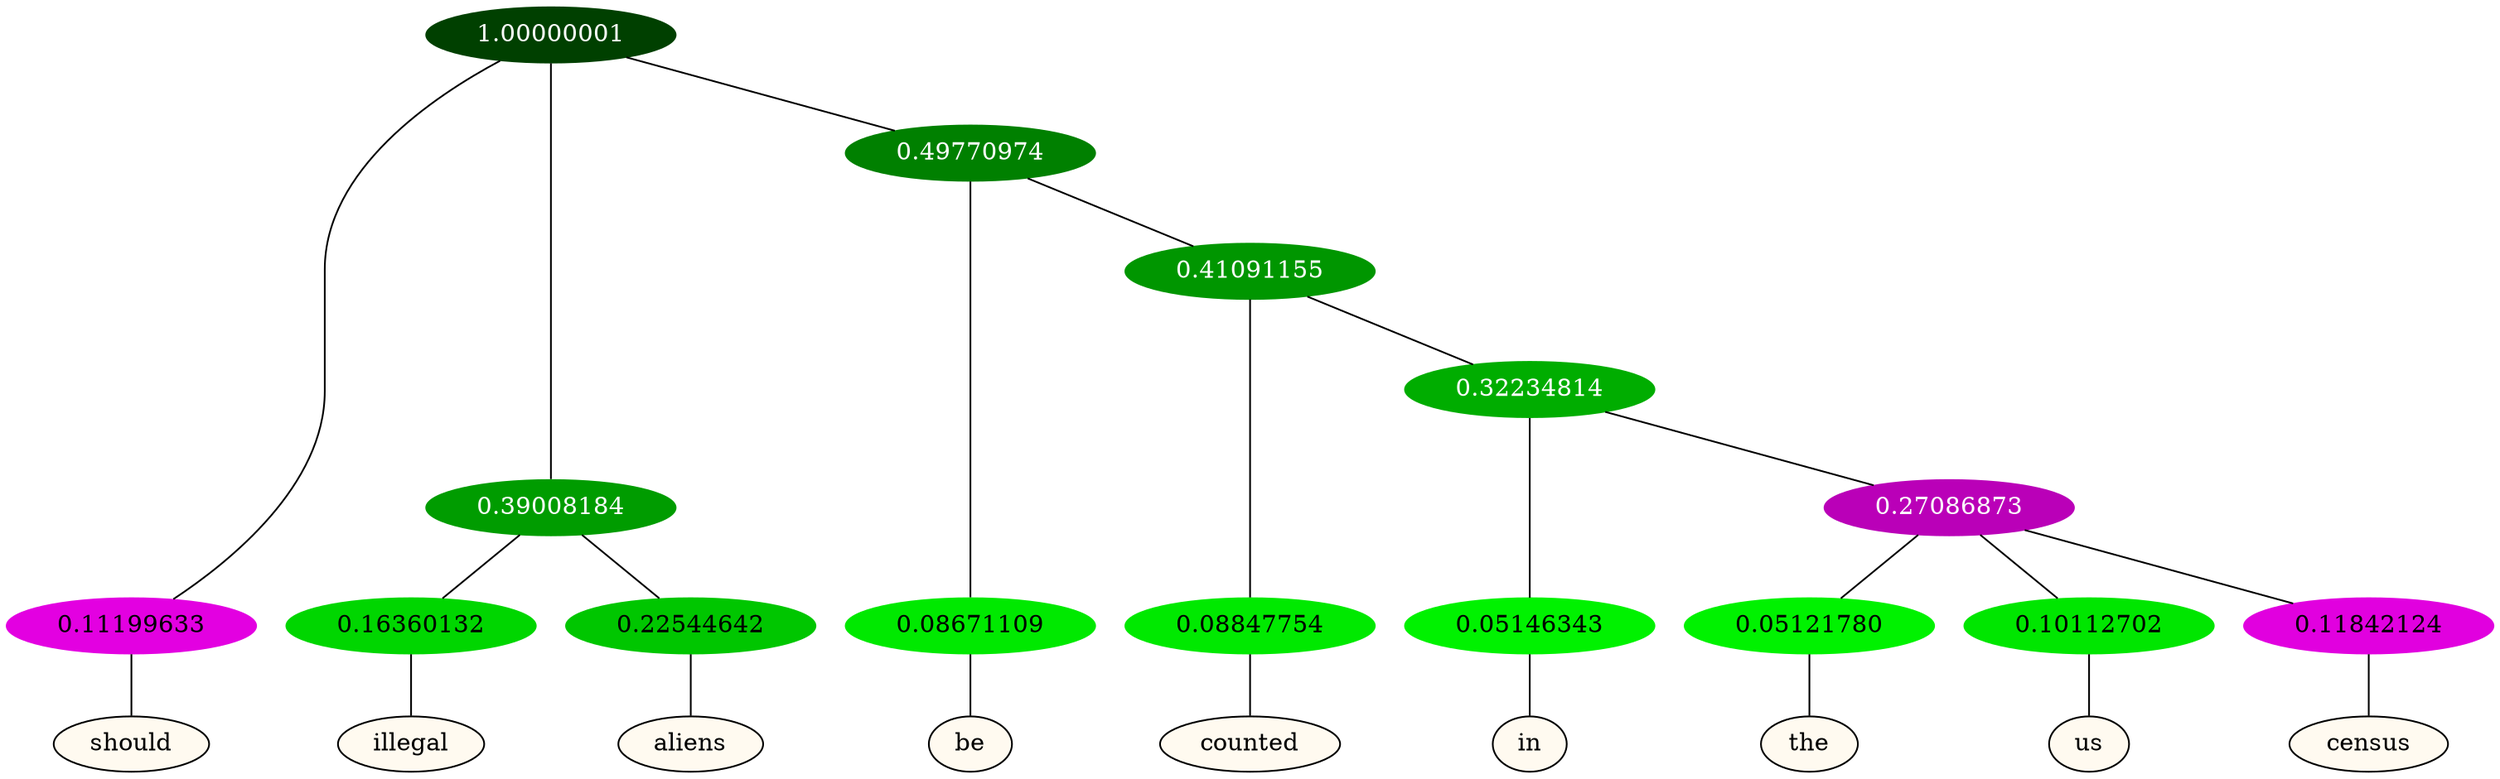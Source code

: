 graph {
	node [format=png height=0.15 nodesep=0.001 ordering=out overlap=prism overlap_scaling=0.01 ranksep=0.001 ratio=0.2 style=filled width=0.15]
	{
		rank=same
		a_w_1 [label=should color=black fillcolor=floralwhite style="filled,solid"]
		a_w_4 [label=illegal color=black fillcolor=floralwhite style="filled,solid"]
		a_w_5 [label=aliens color=black fillcolor=floralwhite style="filled,solid"]
		a_w_6 [label=be color=black fillcolor=floralwhite style="filled,solid"]
		a_w_8 [label=counted color=black fillcolor=floralwhite style="filled,solid"]
		a_w_10 [label=in color=black fillcolor=floralwhite style="filled,solid"]
		a_w_12 [label=the color=black fillcolor=floralwhite style="filled,solid"]
		a_w_13 [label=us color=black fillcolor=floralwhite style="filled,solid"]
		a_w_14 [label=census color=black fillcolor=floralwhite style="filled,solid"]
	}
	a_n_1 -- a_w_1
	a_n_4 -- a_w_4
	a_n_5 -- a_w_5
	a_n_6 -- a_w_6
	a_n_8 -- a_w_8
	a_n_10 -- a_w_10
	a_n_12 -- a_w_12
	a_n_13 -- a_w_13
	a_n_14 -- a_w_14
	{
		rank=same
		a_n_1 [label=0.11199633 color="0.835 1.000 0.888" fontcolor=black]
		a_n_4 [label=0.16360132 color="0.334 1.000 0.836" fontcolor=black]
		a_n_5 [label=0.22544642 color="0.334 1.000 0.775" fontcolor=black]
		a_n_6 [label=0.08671109 color="0.334 1.000 0.913" fontcolor=black]
		a_n_8 [label=0.08847754 color="0.334 1.000 0.912" fontcolor=black]
		a_n_10 [label=0.05146343 color="0.334 1.000 0.949" fontcolor=black]
		a_n_12 [label=0.05121780 color="0.334 1.000 0.949" fontcolor=black]
		a_n_13 [label=0.10112702 color="0.334 1.000 0.899" fontcolor=black]
		a_n_14 [label=0.11842124 color="0.835 1.000 0.882" fontcolor=black]
	}
	a_n_0 [label=1.00000001 color="0.334 1.000 0.250" fontcolor=grey99]
	a_n_0 -- a_n_1
	a_n_2 [label=0.39008184 color="0.334 1.000 0.610" fontcolor=grey99]
	a_n_0 -- a_n_2
	a_n_3 [label=0.49770974 color="0.334 1.000 0.502" fontcolor=grey99]
	a_n_0 -- a_n_3
	a_n_2 -- a_n_4
	a_n_2 -- a_n_5
	a_n_3 -- a_n_6
	a_n_7 [label=0.41091155 color="0.334 1.000 0.589" fontcolor=grey99]
	a_n_3 -- a_n_7
	a_n_7 -- a_n_8
	a_n_9 [label=0.32234814 color="0.334 1.000 0.678" fontcolor=grey99]
	a_n_7 -- a_n_9
	a_n_9 -- a_n_10
	a_n_11 [label=0.27086873 color="0.835 1.000 0.729" fontcolor=grey99]
	a_n_9 -- a_n_11
	a_n_11 -- a_n_12
	a_n_11 -- a_n_13
	a_n_11 -- a_n_14
}
